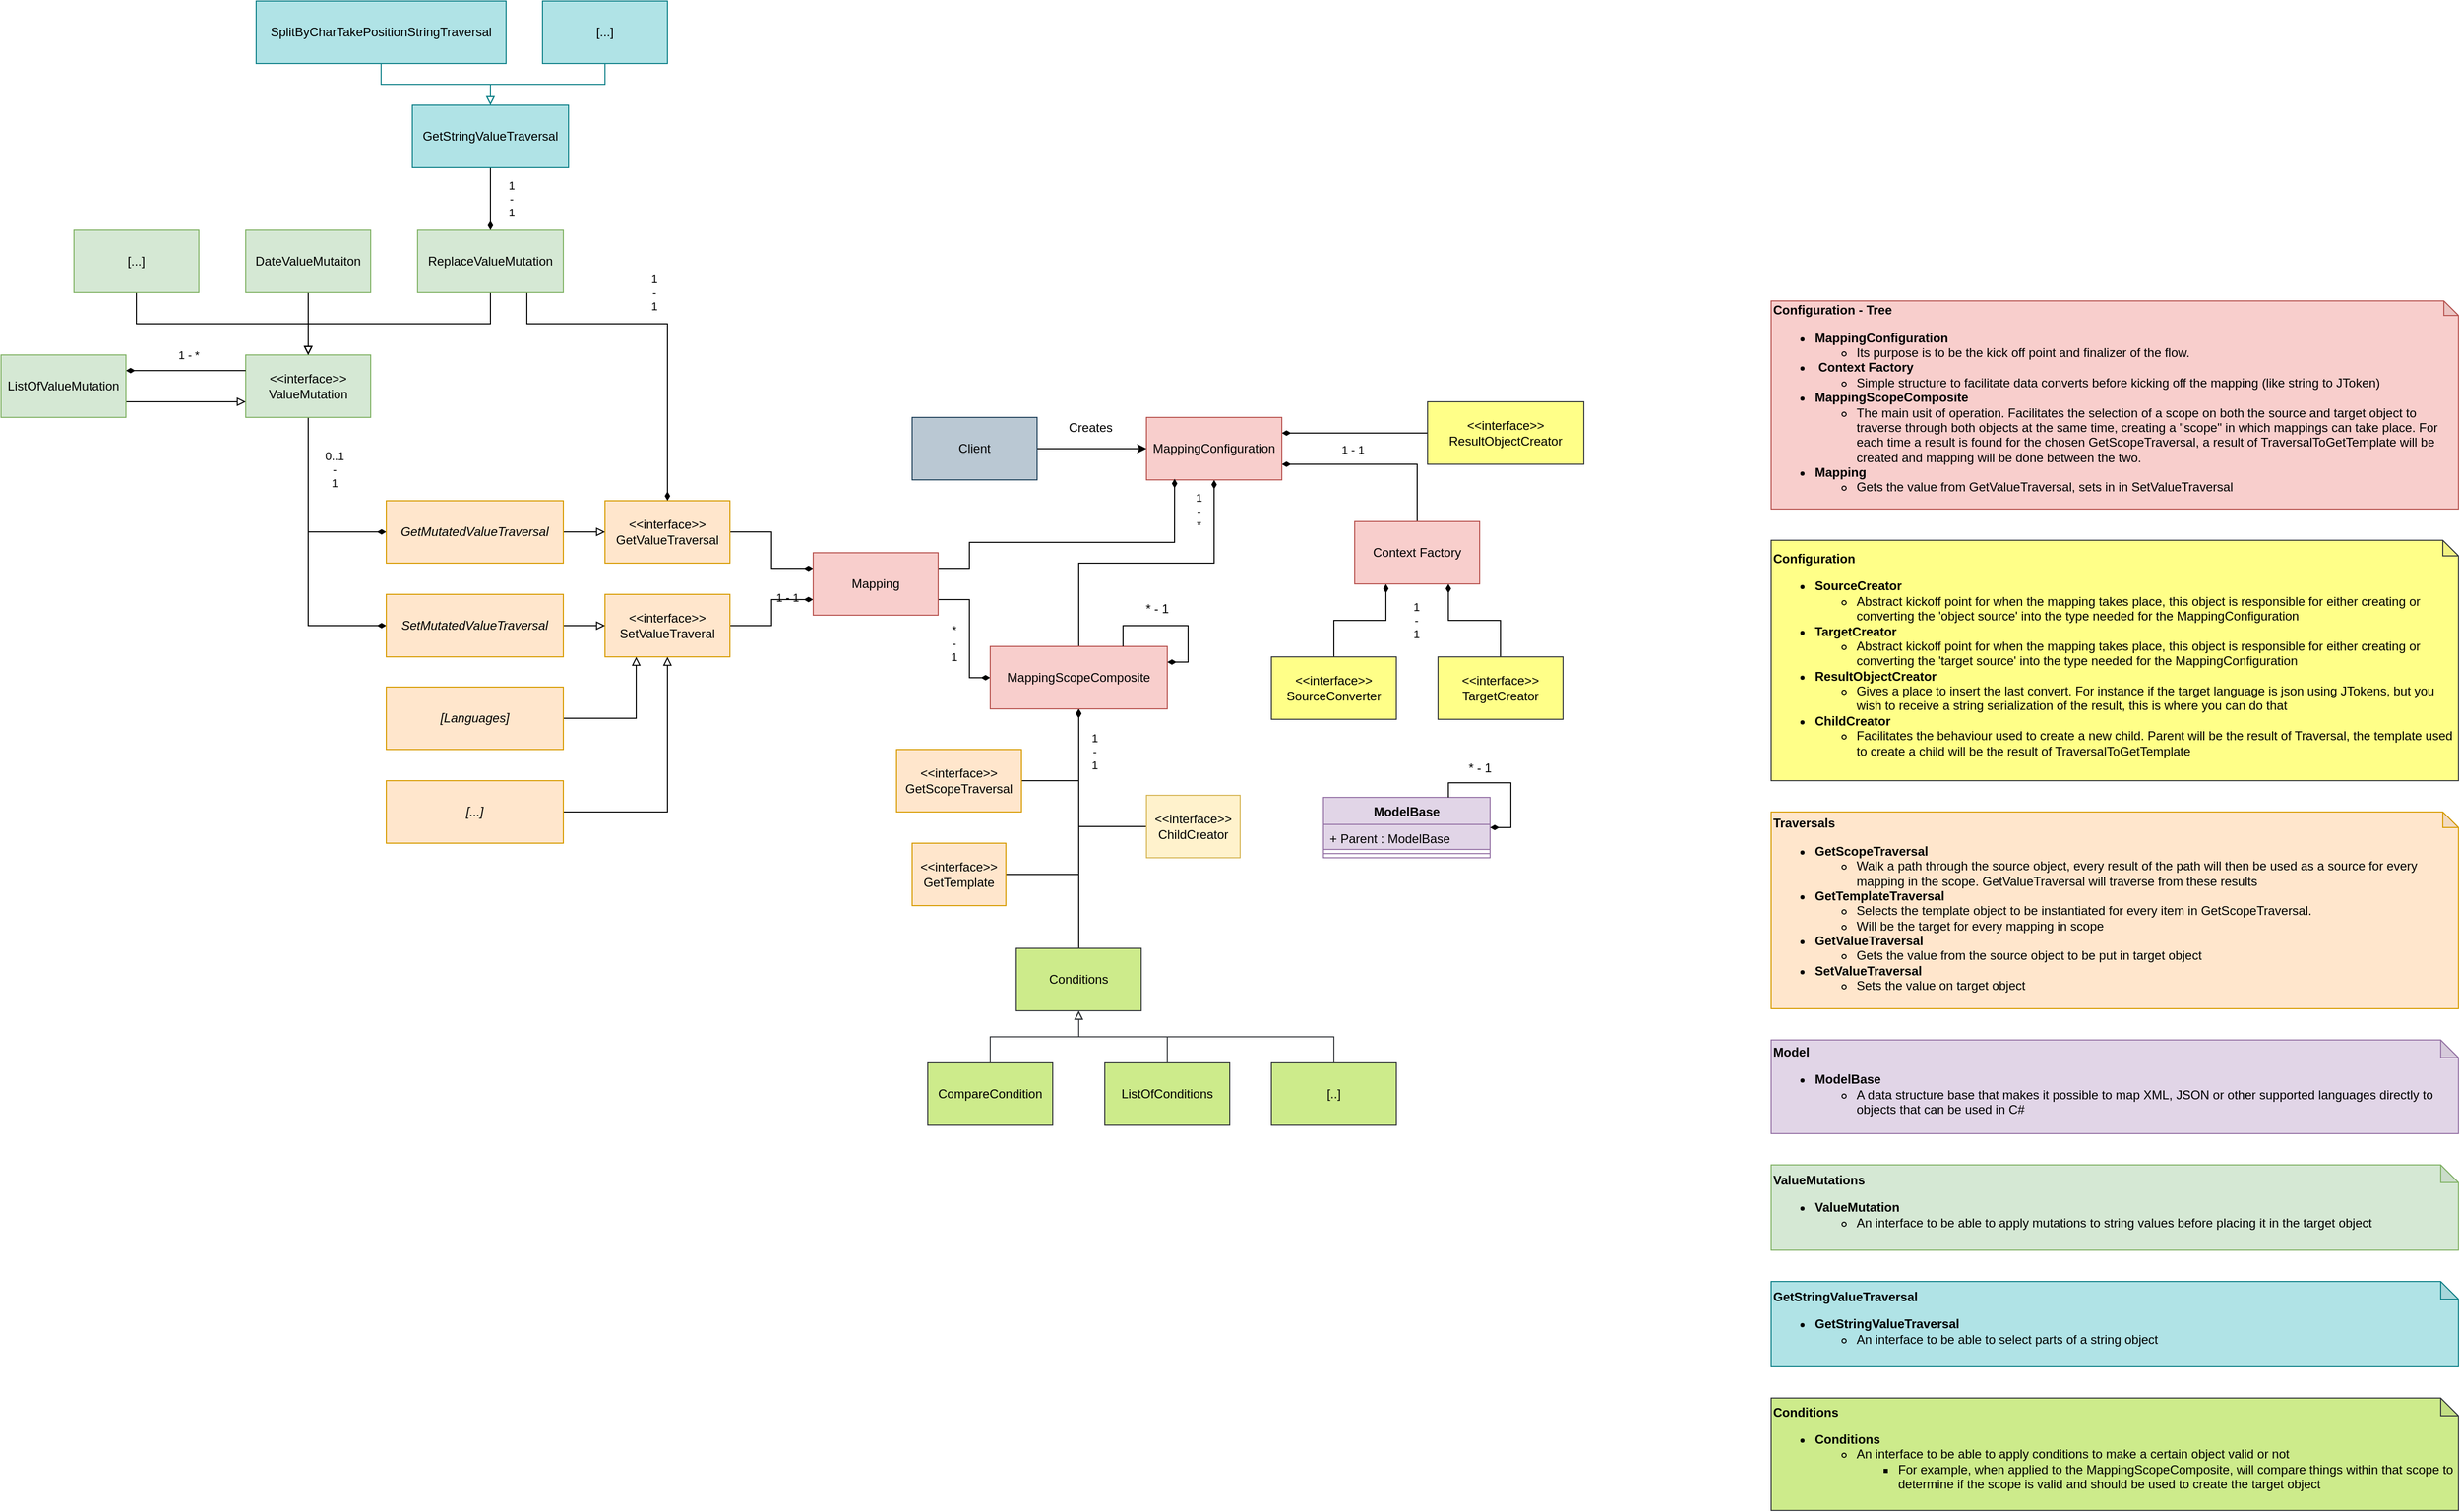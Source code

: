 <mxfile version="14.1.8" type="device"><diagram id="NKJI61g4svBPpDYfi4Ff" name="Flow"><mxGraphModel dx="2500" dy="2183" grid="1" gridSize="10" guides="1" tooltips="1" connect="1" arrows="1" fold="1" page="1" pageScale="1" pageWidth="827" pageHeight="1169" math="0" shadow="0"><root><mxCell id="0"/><mxCell id="1" parent="0"/><mxCell id="7-L7uNAoAu1BIZzLxU2F-14" value="1&lt;br&gt;-&lt;br&gt;*" style="edgeStyle=orthogonalEdgeStyle;rounded=0;orthogonalLoop=1;jettySize=auto;html=1;exitX=0.5;exitY=1;exitDx=0;exitDy=0;endArrow=none;endFill=0;startArrow=diamondThin;startFill=1;entryX=0.5;entryY=0;entryDx=0;entryDy=0;" parent="1" source="7-L7uNAoAu1BIZzLxU2F-1" target="7-L7uNAoAu1BIZzLxU2F-13" edge="1"><mxGeometry x="-0.793" y="-15" relative="1" as="geometry"><mxPoint x="270" y="340" as="targetPoint"/><mxPoint as="offset"/></mxGeometry></mxCell><mxCell id="7-L7uNAoAu1BIZzLxU2F-33" value="1 - 1" style="edgeStyle=orthogonalEdgeStyle;rounded=0;orthogonalLoop=1;jettySize=auto;html=1;exitX=1;exitY=0.75;exitDx=0;exitDy=0;entryX=0.5;entryY=0;entryDx=0;entryDy=0;startArrow=diamondThin;startFill=1;endArrow=none;endFill=0;" parent="1" source="7-L7uNAoAu1BIZzLxU2F-1" target="7-L7uNAoAu1BIZzLxU2F-12" edge="1"><mxGeometry x="-0.252" y="14" relative="1" as="geometry"><mxPoint x="-1" as="offset"/></mxGeometry></mxCell><mxCell id="LV3j4Zr44j6JFm8X3JwT-1" style="edgeStyle=orthogonalEdgeStyle;rounded=0;orthogonalLoop=1;jettySize=auto;html=1;exitX=1;exitY=0.25;exitDx=0;exitDy=0;entryX=0;entryY=0.5;entryDx=0;entryDy=0;startArrow=diamondThin;startFill=1;endArrow=none;endFill=0;" parent="1" source="7-L7uNAoAu1BIZzLxU2F-1" target="8RPhoHzHTQjY7W_NBC8A-4" edge="1"><mxGeometry relative="1" as="geometry"/></mxCell><mxCell id="7-L7uNAoAu1BIZzLxU2F-1" value="MappingConfiguration" style="rounded=0;whiteSpace=wrap;html=1;fillColor=#f8cecc;strokeColor=#b85450;" parent="1" vertex="1"><mxGeometry x="300" y="170" width="130" height="60" as="geometry"/></mxCell><mxCell id="7-L7uNAoAu1BIZzLxU2F-7" style="edgeStyle=orthogonalEdgeStyle;rounded=0;orthogonalLoop=1;jettySize=auto;html=1;exitX=1;exitY=0.5;exitDx=0;exitDy=0;entryX=0;entryY=0.5;entryDx=0;entryDy=0;" parent="1" source="7-L7uNAoAu1BIZzLxU2F-2" target="7-L7uNAoAu1BIZzLxU2F-1" edge="1"><mxGeometry relative="1" as="geometry"/></mxCell><mxCell id="LV3j4Zr44j6JFm8X3JwT-5" value="Creates" style="text;html=1;resizable=0;points=[];align=center;verticalAlign=middle;labelBackgroundColor=#ffffff;" parent="7-L7uNAoAu1BIZzLxU2F-7" vertex="1" connectable="0"><mxGeometry x="0.179" y="-2" relative="1" as="geometry"><mxPoint x="-11" y="-22" as="offset"/></mxGeometry></mxCell><mxCell id="7-L7uNAoAu1BIZzLxU2F-2" value="Client" style="rounded=0;whiteSpace=wrap;html=1;fillColor=#bac8d3;strokeColor=#23445d;" parent="1" vertex="1"><mxGeometry x="75" y="170" width="120" height="60" as="geometry"/></mxCell><mxCell id="7-L7uNAoAu1BIZzLxU2F-23" value="1&lt;br&gt;-&lt;br&gt;1" style="edgeStyle=orthogonalEdgeStyle;rounded=0;orthogonalLoop=1;jettySize=auto;html=1;exitX=0.25;exitY=1;exitDx=0;exitDy=0;entryX=0.5;entryY=0;entryDx=0;entryDy=0;startArrow=diamondThin;startFill=1;endArrow=none;endFill=0;" parent="1" source="7-L7uNAoAu1BIZzLxU2F-12" target="7-L7uNAoAu1BIZzLxU2F-19" edge="1"><mxGeometry x="-0.405" y="29" relative="1" as="geometry"><mxPoint x="29" y="-29" as="offset"/></mxGeometry></mxCell><mxCell id="7-L7uNAoAu1BIZzLxU2F-24" style="edgeStyle=orthogonalEdgeStyle;rounded=0;orthogonalLoop=1;jettySize=auto;html=1;exitX=0.75;exitY=1;exitDx=0;exitDy=0;entryX=0.5;entryY=0;entryDx=0;entryDy=0;startArrow=diamondThin;startFill=1;endArrow=none;endFill=0;" parent="1" source="7-L7uNAoAu1BIZzLxU2F-12" target="7-L7uNAoAu1BIZzLxU2F-30" edge="1"><mxGeometry relative="1" as="geometry"><mxPoint x="640" y="380" as="targetPoint"/></mxGeometry></mxCell><mxCell id="7-L7uNAoAu1BIZzLxU2F-12" value="Context Factory" style="rounded=0;whiteSpace=wrap;html=1;fillColor=#f8cecc;strokeColor=#b85450;" parent="1" vertex="1"><mxGeometry x="500" y="270" width="120" height="60" as="geometry"/></mxCell><mxCell id="7-L7uNAoAu1BIZzLxU2F-37" value="*&lt;br&gt;-&lt;br&gt;1" style="edgeStyle=orthogonalEdgeStyle;rounded=0;orthogonalLoop=1;jettySize=auto;html=1;exitX=0;exitY=0.5;exitDx=0;exitDy=0;startArrow=diamondThin;startFill=1;endArrow=none;endFill=0;entryX=1;entryY=0.75;entryDx=0;entryDy=0;" parent="1" source="7-L7uNAoAu1BIZzLxU2F-13" target="KhBLfVn1uCLWsVG729IH-3" edge="1"><mxGeometry x="-0.143" y="15" relative="1" as="geometry"><mxPoint as="offset"/><mxPoint x="340" y="660" as="targetPoint"/><Array as="points"><mxPoint x="130" y="420"/><mxPoint x="130" y="345"/></Array></mxGeometry></mxCell><mxCell id="7-L7uNAoAu1BIZzLxU2F-49" style="edgeStyle=orthogonalEdgeStyle;rounded=0;orthogonalLoop=1;jettySize=auto;html=1;exitX=0.5;exitY=1;exitDx=0;exitDy=0;entryX=1;entryY=0.5;entryDx=0;entryDy=0;startArrow=diamondThin;startFill=1;endArrow=none;endFill=0;" parent="1" source="7-L7uNAoAu1BIZzLxU2F-13" target="7-L7uNAoAu1BIZzLxU2F-45" edge="1"><mxGeometry relative="1" as="geometry"><Array as="points"><mxPoint x="235" y="609"/></Array></mxGeometry></mxCell><mxCell id="7-L7uNAoAu1BIZzLxU2F-50" style="edgeStyle=orthogonalEdgeStyle;rounded=0;orthogonalLoop=1;jettySize=auto;html=1;exitX=0.5;exitY=1;exitDx=0;exitDy=0;entryX=0;entryY=0.5;entryDx=0;entryDy=0;startArrow=diamondThin;startFill=1;endArrow=none;endFill=0;" parent="1" source="7-L7uNAoAu1BIZzLxU2F-13" target="7-L7uNAoAu1BIZzLxU2F-46" edge="1"><mxGeometry relative="1" as="geometry"><Array as="points"><mxPoint x="235" y="563"/></Array><mxPoint x="126" y="810" as="targetPoint"/></mxGeometry></mxCell><mxCell id="7-L7uNAoAu1BIZzLxU2F-51" value="1&lt;br&gt;-&lt;br&gt;1" style="edgeStyle=orthogonalEdgeStyle;rounded=0;orthogonalLoop=1;jettySize=auto;html=1;exitX=0.5;exitY=1;exitDx=0;exitDy=0;entryX=1;entryY=0.5;entryDx=0;entryDy=0;startArrow=diamondThin;startFill=1;endArrow=none;endFill=0;" parent="1" source="7-L7uNAoAu1BIZzLxU2F-13" target="7-L7uNAoAu1BIZzLxU2F-42" edge="1"><mxGeometry x="-0.349" y="15" relative="1" as="geometry"><Array as="points"><mxPoint x="235" y="519"/></Array><mxPoint as="offset"/></mxGeometry></mxCell><mxCell id="g74t-a1d6EJxJCR05Ysj-4" style="edgeStyle=orthogonalEdgeStyle;rounded=0;orthogonalLoop=1;jettySize=auto;html=1;exitX=0.5;exitY=1;exitDx=0;exitDy=0;entryX=0.5;entryY=0;entryDx=0;entryDy=0;endArrow=none;endFill=0;startArrow=diamondThin;startFill=1;" parent="1" source="7-L7uNAoAu1BIZzLxU2F-13" target="g74t-a1d6EJxJCR05Ysj-3" edge="1"><mxGeometry relative="1" as="geometry"/></mxCell><mxCell id="7-L7uNAoAu1BIZzLxU2F-13" value="MappingScopeComposite" style="rounded=0;whiteSpace=wrap;html=1;fillColor=#f8cecc;strokeColor=#b85450;" parent="1" vertex="1"><mxGeometry x="150" y="390" width="170" height="60" as="geometry"/></mxCell><mxCell id="7-L7uNAoAu1BIZzLxU2F-19" value="&amp;lt;&amp;lt;interface&amp;gt;&amp;gt;&lt;br&gt;SourceConverter" style="rounded=0;whiteSpace=wrap;html=1;fillColor=#ffff88;strokeColor=#36393d;" parent="1" vertex="1"><mxGeometry x="420" y="400" width="120" height="60" as="geometry"/></mxCell><mxCell id="7-L7uNAoAu1BIZzLxU2F-30" value="&amp;lt;&amp;lt;interface&amp;gt;&amp;gt;&lt;br&gt;TargetCreator" style="rounded=0;whiteSpace=wrap;html=1;fillColor=#ffff88;strokeColor=#36393d;" parent="1" vertex="1"><mxGeometry x="580" y="400" width="120" height="60" as="geometry"/></mxCell><mxCell id="7-L7uNAoAu1BIZzLxU2F-34" style="edgeStyle=orthogonalEdgeStyle;rounded=0;orthogonalLoop=1;jettySize=auto;html=1;exitX=1;exitY=0.25;exitDx=0;exitDy=0;entryX=0.75;entryY=0;entryDx=0;entryDy=0;startArrow=diamondThin;startFill=1;endArrow=none;endFill=0;" parent="1" source="7-L7uNAoAu1BIZzLxU2F-13" target="7-L7uNAoAu1BIZzLxU2F-13" edge="1"><mxGeometry relative="1" as="geometry"><Array as="points"><mxPoint x="340" y="405"/><mxPoint x="340" y="370"/><mxPoint x="278" y="370"/></Array></mxGeometry></mxCell><mxCell id="8RPhoHzHTQjY7W_NBC8A-3" value="* - 1" style="text;html=1;resizable=0;points=[];align=center;verticalAlign=middle;labelBackgroundColor=#ffffff;direction=south;" parent="7-L7uNAoAu1BIZzLxU2F-34" vertex="1" connectable="0"><mxGeometry x="-0.036" relative="1" as="geometry"><mxPoint x="-19" y="-16" as="offset"/></mxGeometry></mxCell><mxCell id="7-L7uNAoAu1BIZzLxU2F-42" value="&amp;lt;&amp;lt;interface&amp;gt;&amp;gt;&lt;br&gt;GetScopeTraversal" style="rounded=0;whiteSpace=wrap;html=1;fillColor=#ffe6cc;strokeColor=#d79b00;" parent="1" vertex="1"><mxGeometry x="60" y="489" width="120" height="60" as="geometry"/></mxCell><mxCell id="7-L7uNAoAu1BIZzLxU2F-45" value="&amp;lt;&amp;lt;interface&amp;gt;&amp;gt;&lt;br&gt;GetTemplate" style="rounded=0;whiteSpace=wrap;html=1;fillColor=#ffe6cc;strokeColor=#d79b00;" parent="1" vertex="1"><mxGeometry x="75" y="579" width="90" height="60" as="geometry"/></mxCell><mxCell id="7-L7uNAoAu1BIZzLxU2F-46" value="&amp;lt;&amp;lt;interface&amp;gt;&amp;gt;&lt;br&gt;ChildCreator" style="rounded=0;whiteSpace=wrap;html=1;fillColor=#fff2cc;strokeColor=#d6b656;" parent="1" vertex="1"><mxGeometry x="300" y="533" width="90" height="60" as="geometry"/></mxCell><mxCell id="7-L7uNAoAu1BIZzLxU2F-63" value="ModelBase" style="swimlane;fontStyle=1;align=center;verticalAlign=top;childLayout=stackLayout;horizontal=1;startSize=26;horizontalStack=0;resizeParent=1;resizeParentMax=0;resizeLast=0;collapsible=1;marginBottom=0;fillColor=#e1d5e7;strokeColor=#9673a6;" parent="1" vertex="1"><mxGeometry x="470" y="535" width="160" height="58" as="geometry"/></mxCell><mxCell id="7-L7uNAoAu1BIZzLxU2F-64" value="+ Parent : ModelBase" style="text;strokeColor=#9673a6;fillColor=#e1d5e7;align=left;verticalAlign=top;spacingLeft=4;spacingRight=4;overflow=hidden;rotatable=0;points=[[0,0.5],[1,0.5]];portConstraint=eastwest;" parent="7-L7uNAoAu1BIZzLxU2F-63" vertex="1"><mxGeometry y="26" width="160" height="24" as="geometry"/></mxCell><mxCell id="7-L7uNAoAu1BIZzLxU2F-65" value="" style="line;strokeWidth=1;fillColor=#e1d5e7;align=left;verticalAlign=middle;spacingTop=-1;spacingLeft=3;spacingRight=3;rotatable=0;labelPosition=right;points=[];portConstraint=eastwest;strokeColor=#9673a6;" parent="7-L7uNAoAu1BIZzLxU2F-63" vertex="1"><mxGeometry y="50" width="160" height="8" as="geometry"/></mxCell><mxCell id="7-L7uNAoAu1BIZzLxU2F-72" style="edgeStyle=orthogonalEdgeStyle;rounded=0;orthogonalLoop=1;jettySize=auto;html=1;exitX=1;exitY=0.5;exitDx=0;exitDy=0;entryX=0.75;entryY=0;entryDx=0;entryDy=0;startArrow=diamondThin;startFill=1;endArrow=none;endFill=0;" parent="1" source="7-L7uNAoAu1BIZzLxU2F-63" target="7-L7uNAoAu1BIZzLxU2F-63" edge="1"><mxGeometry relative="1" as="geometry"><Array as="points"><mxPoint x="650" y="564"/><mxPoint x="650" y="521"/><mxPoint x="590" y="521"/></Array></mxGeometry></mxCell><mxCell id="LV3j4Zr44j6JFm8X3JwT-4" value="* - 1" style="text;html=1;resizable=0;points=[];align=center;verticalAlign=middle;labelBackgroundColor=#ffffff;" parent="7-L7uNAoAu1BIZzLxU2F-72" vertex="1" connectable="0"><mxGeometry x="0.086" y="-1" relative="1" as="geometry"><mxPoint x="-19" y="-13" as="offset"/></mxGeometry></mxCell><mxCell id="8RPhoHzHTQjY7W_NBC8A-4" value="&amp;lt;&amp;lt;interface&amp;gt;&amp;gt;&lt;br&gt;ResultObjectCreator" style="rounded=0;whiteSpace=wrap;html=1;fillColor=#ffff88;strokeColor=#36393d;" parent="1" vertex="1"><mxGeometry x="570" y="155" width="150" height="60" as="geometry"/></mxCell><mxCell id="LV3j4Zr44j6JFm8X3JwT-10" value="&lt;b&gt;Traversals&lt;br&gt;&lt;/b&gt;&lt;ul&gt;&lt;li&gt;&lt;b&gt;GetScopeTraversal&lt;/b&gt;&lt;/li&gt;&lt;ul&gt;&lt;li&gt;Walk a path through the source object, every result of the path will then be used as a source for every mapping in the scope. GetValueTraversal will traverse from these results&lt;/li&gt;&lt;/ul&gt;&lt;li&gt;&lt;b&gt;GetTemplateTraversal&lt;/b&gt;&lt;/li&gt;&lt;ul&gt;&lt;li&gt;Selects the template object to be instantiated for every item in GetScopeTraversal.&amp;nbsp;&lt;/li&gt;&lt;li&gt;Will be the target for every mapping in scope&lt;/li&gt;&lt;/ul&gt;&lt;li&gt;&lt;b&gt;GetValueTraversal&lt;/b&gt;&lt;/li&gt;&lt;ul&gt;&lt;li&gt;Gets the value from the source object to be put in target object&lt;/li&gt;&lt;/ul&gt;&lt;li&gt;&lt;b&gt;SetValueTraversal&lt;/b&gt;&lt;/li&gt;&lt;ul&gt;&lt;li&gt;Sets the value on target object&lt;/li&gt;&lt;/ul&gt;&lt;/ul&gt;" style="shape=note;whiteSpace=wrap;html=1;backgroundOutline=1;darkOpacity=0.05;size=15;fillColor=#ffe6cc;strokeColor=#d79b00;align=left;" parent="1" vertex="1"><mxGeometry x="900" y="549" width="660" height="189" as="geometry"/></mxCell><mxCell id="LV3j4Zr44j6JFm8X3JwT-11" value="&lt;b&gt;Configuration - Tree&lt;/b&gt;&lt;br&gt;&lt;ul&gt;&lt;li&gt;&lt;b&gt;MappingConfiguration&lt;/b&gt;&lt;br&gt;&lt;/li&gt;&lt;ul&gt;&lt;li&gt;Its purpose is to be the kick off point and finalizer of the flow.&lt;/li&gt;&lt;/ul&gt;&lt;li&gt;&amp;nbsp;&lt;b&gt;Context Factory&lt;/b&gt;&lt;br&gt;&lt;ul&gt;&lt;li&gt;Simple structure to facilitate data converts before kicking off the mapping (like string to JToken)&lt;/li&gt;&lt;/ul&gt;&lt;/li&gt;&lt;li&gt;&lt;b&gt;MappingScopeComposite&lt;/b&gt;&lt;/li&gt;&lt;ul&gt;&lt;li&gt;The main usit of operation. Facilitates the selection of a scope on both the source and target object to traverse through both objects at the same time, creating a &quot;scope&quot; in which mappings can take place. For each time a result is found for the chosen GetScopeTraversal, a result of TraversalToGetTemplate will be created and mapping will be done between the two.&lt;/li&gt;&lt;/ul&gt;&lt;li&gt;&lt;b&gt;Mapping&lt;/b&gt;&lt;/li&gt;&lt;ul&gt;&lt;li&gt;Gets the value from GetValueTraversal, sets in in SetValueTraversal&lt;/li&gt;&lt;/ul&gt;&lt;/ul&gt;&lt;b&gt;&lt;/b&gt;" style="shape=note;whiteSpace=wrap;html=1;backgroundOutline=1;darkOpacity=0.05;fillColor=#f8cecc;strokeColor=#b85450;size=14;align=left;" parent="1" vertex="1"><mxGeometry x="900" y="58" width="660" height="200" as="geometry"/></mxCell><mxCell id="LV3j4Zr44j6JFm8X3JwT-18" value="&lt;div&gt;&lt;b&gt;Model&lt;/b&gt;&lt;/div&gt;&lt;ul&gt;&lt;li&gt;&lt;span&gt;&lt;b&gt;ModelBase&lt;/b&gt;&lt;/span&gt;&lt;/li&gt;&lt;ul&gt;&lt;li&gt;&lt;span&gt;A data structure base that makes it possible to map XML, JSON or other supported languages directly to objects that can be used in C#&lt;/span&gt;&lt;/li&gt;&lt;/ul&gt;&lt;/ul&gt;" style="shape=note;whiteSpace=wrap;html=1;backgroundOutline=1;darkOpacity=0.05;size=17;fillColor=#e1d5e7;strokeColor=#9673a6;align=left;" parent="1" vertex="1"><mxGeometry x="900" y="768" width="660" height="90" as="geometry"/></mxCell><mxCell id="KhBLfVn1uCLWsVG729IH-1" value="1 - 1" style="edgeStyle=orthogonalEdgeStyle;rounded=0;orthogonalLoop=1;jettySize=auto;html=1;exitX=0;exitY=0.25;exitDx=0;exitDy=0;startArrow=diamondThin;startFill=1;endArrow=none;endFill=0;entryX=1;entryY=0.5;entryDx=0;entryDy=0;" parent="1" source="KhBLfVn1uCLWsVG729IH-3" target="KhBLfVn1uCLWsVG729IH-4" edge="1"><mxGeometry x="-0.309" y="14" relative="1" as="geometry"><mxPoint x="-50" y="280" as="targetPoint"/><mxPoint x="14" y="14" as="offset"/></mxGeometry></mxCell><mxCell id="KhBLfVn1uCLWsVG729IH-2" style="edgeStyle=orthogonalEdgeStyle;rounded=0;orthogonalLoop=1;jettySize=auto;html=1;exitX=0;exitY=0.75;exitDx=0;exitDy=0;entryX=1;entryY=0.5;entryDx=0;entryDy=0;startArrow=diamondThin;startFill=1;endArrow=none;endFill=0;" parent="1" source="KhBLfVn1uCLWsVG729IH-3" target="KhBLfVn1uCLWsVG729IH-5" edge="1"><mxGeometry relative="1" as="geometry"/></mxCell><mxCell id="KhBLfVn1uCLWsVG729IH-6" value="" style="edgeStyle=orthogonalEdgeStyle;rounded=0;orthogonalLoop=1;jettySize=auto;html=1;exitX=1;exitY=0.25;exitDx=0;exitDy=0;entryX=0.208;entryY=0.983;entryDx=0;entryDy=0;entryPerimeter=0;endArrow=diamondThin;endFill=1;" parent="1" source="KhBLfVn1uCLWsVG729IH-3" target="7-L7uNAoAu1BIZzLxU2F-1" edge="1"><mxGeometry x="0.84" y="107" relative="1" as="geometry"><mxPoint as="offset"/><Array as="points"><mxPoint x="130" y="315"/><mxPoint x="130" y="290"/><mxPoint x="327" y="290"/></Array></mxGeometry></mxCell><mxCell id="KhBLfVn1uCLWsVG729IH-3" value="Mapping" style="rounded=0;whiteSpace=wrap;html=1;fillColor=#f8cecc;strokeColor=#b85450;" parent="1" vertex="1"><mxGeometry x="-20" y="300" width="120" height="60" as="geometry"/></mxCell><mxCell id="KhBLfVn1uCLWsVG729IH-4" value="&amp;lt;&amp;lt;interface&amp;gt;&amp;gt;&lt;br&gt;GetValueTraversal" style="rounded=0;whiteSpace=wrap;html=1;fillColor=#ffe6cc;strokeColor=#d79b00;" parent="1" vertex="1"><mxGeometry x="-220" y="250" width="120" height="60" as="geometry"/></mxCell><mxCell id="KhBLfVn1uCLWsVG729IH-5" value="&amp;lt;&amp;lt;interface&amp;gt;&amp;gt;&lt;br&gt;SetValueTraveral" style="rounded=0;whiteSpace=wrap;html=1;fillColor=#ffe6cc;strokeColor=#d79b00;" parent="1" vertex="1"><mxGeometry x="-220" y="340" width="120" height="60" as="geometry"/></mxCell><mxCell id="PItmqXRjTGOMfvz5Yxhh-3" style="edgeStyle=orthogonalEdgeStyle;rounded=0;orthogonalLoop=1;jettySize=auto;html=1;exitX=1;exitY=0.5;exitDx=0;exitDy=0;entryX=0;entryY=0.5;entryDx=0;entryDy=0;endArrow=block;endFill=0;" parent="1" source="PItmqXRjTGOMfvz5Yxhh-1" target="KhBLfVn1uCLWsVG729IH-5" edge="1"><mxGeometry relative="1" as="geometry"/></mxCell><mxCell id="PItmqXRjTGOMfvz5Yxhh-6" value="0..1&lt;br&gt;-&lt;br&gt;1" style="edgeStyle=orthogonalEdgeStyle;rounded=0;orthogonalLoop=1;jettySize=auto;html=1;exitX=0;exitY=0.5;exitDx=0;exitDy=0;entryX=0.5;entryY=1;entryDx=0;entryDy=0;endArrow=none;endFill=0;startArrow=diamondThin;startFill=1;" parent="1" source="PItmqXRjTGOMfvz5Yxhh-1" target="PItmqXRjTGOMfvz5Yxhh-35" edge="1"><mxGeometry x="0.636" y="-25" relative="1" as="geometry"><mxPoint as="offset"/></mxGeometry></mxCell><mxCell id="PItmqXRjTGOMfvz5Yxhh-1" value="&lt;i&gt;SetMutatedValueTraversal&lt;/i&gt;" style="rounded=0;whiteSpace=wrap;html=1;fillColor=#ffe6cc;strokeColor=#d79b00;" parent="1" vertex="1"><mxGeometry x="-430" y="340" width="170" height="60" as="geometry"/></mxCell><mxCell id="PItmqXRjTGOMfvz5Yxhh-32" value="&lt;b&gt;Configuration&lt;br&gt;&lt;/b&gt;&lt;ul&gt;&lt;li&gt;&lt;b&gt;SourceCreator&lt;/b&gt;&lt;/li&gt;&lt;ul&gt;&lt;li&gt;Abstract kickoff point for when the mapping takes place, this object is responsible for either creating or converting the 'object source' into the type needed for the MappingConfiguration&lt;/li&gt;&lt;/ul&gt;&lt;li&gt;&lt;b&gt;TargetCreator&lt;/b&gt;&lt;/li&gt;&lt;ul&gt;&lt;li&gt;Abstract kickoff point for when the mapping takes place, this object is responsible for either creating or converting the 'target source' into the type needed for the MappingConfiguration&lt;/li&gt;&lt;/ul&gt;&lt;li&gt;&lt;b&gt;ResultObjectCreator&lt;/b&gt;&lt;/li&gt;&lt;ul&gt;&lt;li&gt;Gives a place to insert the last convert. For instance if the target language is json using JTokens, but you wish to receive a string serialization of the result, this is where you can do that&lt;/li&gt;&lt;/ul&gt;&lt;li&gt;&lt;b&gt;ChildCreator&lt;/b&gt;&lt;br&gt;&lt;/li&gt;&lt;ul&gt;&lt;li&gt;&lt;span&gt;Facilitates the behaviour used to create a new child. Parent will be the result of Traversal, the template used to create a child will be the result of TraversalToGetTemplate&lt;/span&gt;&lt;br&gt;&lt;/li&gt;&lt;/ul&gt;&lt;/ul&gt;" style="shape=note;whiteSpace=wrap;html=1;backgroundOutline=1;darkOpacity=0.05;size=15;fillColor=#ffff88;strokeColor=#36393d;align=left;" parent="1" vertex="1"><mxGeometry x="900" y="288" width="660" height="231" as="geometry"/></mxCell><mxCell id="WbuRTqtQ78U8Gyi2SdfA-5" style="edgeStyle=orthogonalEdgeStyle;rounded=0;orthogonalLoop=1;jettySize=auto;html=1;exitX=0.5;exitY=1;exitDx=0;exitDy=0;entryX=0;entryY=0.5;entryDx=0;entryDy=0;endArrow=diamondThin;endFill=1;" edge="1" parent="1" source="PItmqXRjTGOMfvz5Yxhh-35" target="WbuRTqtQ78U8Gyi2SdfA-1"><mxGeometry relative="1" as="geometry"/></mxCell><mxCell id="PItmqXRjTGOMfvz5Yxhh-35" value="&amp;lt;&amp;lt;interface&amp;gt;&amp;gt;&lt;br&gt;ValueMutation" style="rounded=0;whiteSpace=wrap;html=1;fillColor=#d5e8d4;strokeColor=#82b366;" parent="1" vertex="1"><mxGeometry x="-565" y="110" width="120" height="60" as="geometry"/></mxCell><mxCell id="PItmqXRjTGOMfvz5Yxhh-37" value="&lt;div&gt;&lt;b&gt;ValueMutations&lt;/b&gt;&lt;/div&gt;&lt;ul&gt;&lt;li&gt;&lt;span&gt;&lt;b&gt;ValueMutation&lt;/b&gt;&lt;/span&gt;&lt;/li&gt;&lt;ul&gt;&lt;li&gt;&lt;span&gt;An interface to be able to apply mutations to string values before placing it in the target object&lt;/span&gt;&lt;/li&gt;&lt;/ul&gt;&lt;/ul&gt;" style="shape=note;whiteSpace=wrap;html=1;backgroundOutline=1;darkOpacity=0.05;size=17;fillColor=#d5e8d4;strokeColor=#82b366;align=left;" parent="1" vertex="1"><mxGeometry x="900" y="888" width="660" height="82" as="geometry"/></mxCell><mxCell id="BVcQ8CLLFI1JMLZ1lif7-17" style="edgeStyle=orthogonalEdgeStyle;rounded=0;orthogonalLoop=1;jettySize=auto;html=1;exitX=0.5;exitY=1;exitDx=0;exitDy=0;endArrow=block;endFill=0;" parent="1" source="BVcQ8CLLFI1JMLZ1lif7-1" target="PItmqXRjTGOMfvz5Yxhh-35" edge="1"><mxGeometry relative="1" as="geometry"/></mxCell><mxCell id="BVcQ8CLLFI1JMLZ1lif7-1" value="DateValueMutaiton" style="rounded=0;whiteSpace=wrap;html=1;fillColor=#d5e8d4;strokeColor=#82b366;" parent="1" vertex="1"><mxGeometry x="-565" y="-10" width="120" height="60" as="geometry"/></mxCell><mxCell id="BVcQ8CLLFI1JMLZ1lif7-12" style="edgeStyle=orthogonalEdgeStyle;rounded=0;orthogonalLoop=1;jettySize=auto;html=1;entryX=0;entryY=0.75;entryDx=0;entryDy=0;endArrow=block;endFill=0;exitX=1;exitY=0.75;exitDx=0;exitDy=0;" parent="1" source="BVcQ8CLLFI1JMLZ1lif7-2" target="PItmqXRjTGOMfvz5Yxhh-35" edge="1"><mxGeometry relative="1" as="geometry"><mxPoint x="-730" y="390" as="sourcePoint"/></mxGeometry></mxCell><mxCell id="BVcQ8CLLFI1JMLZ1lif7-13" value="1 - *" style="edgeStyle=orthogonalEdgeStyle;rounded=0;orthogonalLoop=1;jettySize=auto;html=1;exitX=0;exitY=0.25;exitDx=0;exitDy=0;endArrow=diamondThin;endFill=1;entryX=1;entryY=0.25;entryDx=0;entryDy=0;" parent="1" source="PItmqXRjTGOMfvz5Yxhh-35" target="BVcQ8CLLFI1JMLZ1lif7-2" edge="1"><mxGeometry x="-0.043" y="-15" relative="1" as="geometry"><mxPoint x="-660" y="290" as="targetPoint"/><mxPoint as="offset"/></mxGeometry></mxCell><mxCell id="BVcQ8CLLFI1JMLZ1lif7-2" value="ListOfValueMutation" style="rounded=0;whiteSpace=wrap;html=1;fillColor=#d5e8d4;strokeColor=#82b366;" parent="1" vertex="1"><mxGeometry x="-800" y="110" width="120" height="60" as="geometry"/></mxCell><mxCell id="BVcQ8CLLFI1JMLZ1lif7-18" style="edgeStyle=orthogonalEdgeStyle;rounded=0;orthogonalLoop=1;jettySize=auto;html=1;exitX=0.5;exitY=1;exitDx=0;exitDy=0;entryX=0.5;entryY=0;entryDx=0;entryDy=0;endArrow=block;endFill=0;" parent="1" source="BVcQ8CLLFI1JMLZ1lif7-3" target="PItmqXRjTGOMfvz5Yxhh-35" edge="1"><mxGeometry relative="1" as="geometry"/></mxCell><mxCell id="BVcQ8CLLFI1JMLZ1lif7-3" value="[...]" style="rounded=0;whiteSpace=wrap;html=1;fillColor=#d5e8d4;strokeColor=#82b366;" parent="1" vertex="1"><mxGeometry x="-730" y="-10" width="120" height="60" as="geometry"/></mxCell><mxCell id="BVcQ8CLLFI1JMLZ1lif7-16" style="edgeStyle=orthogonalEdgeStyle;rounded=0;orthogonalLoop=1;jettySize=auto;html=1;exitX=0.5;exitY=1;exitDx=0;exitDy=0;entryX=0.5;entryY=0;entryDx=0;entryDy=0;endArrow=block;endFill=0;" parent="1" source="BVcQ8CLLFI1JMLZ1lif7-4" target="PItmqXRjTGOMfvz5Yxhh-35" edge="1"><mxGeometry relative="1" as="geometry"/></mxCell><mxCell id="BVcQ8CLLFI1JMLZ1lif7-25" value="1&lt;br&gt;-&lt;br&gt;1" style="edgeStyle=orthogonalEdgeStyle;rounded=0;orthogonalLoop=1;jettySize=auto;html=1;exitX=0.75;exitY=1;exitDx=0;exitDy=0;entryX=0.5;entryY=0;entryDx=0;entryDy=0;endArrow=diamondThin;endFill=1;" parent="1" source="BVcQ8CLLFI1JMLZ1lif7-4" target="KhBLfVn1uCLWsVG729IH-4" edge="1"><mxGeometry x="-0.185" y="15" relative="1" as="geometry"><mxPoint x="15" y="-15" as="offset"/><Array as="points"><mxPoint x="-295" y="80"/><mxPoint x="-160" y="80"/></Array></mxGeometry></mxCell><mxCell id="BVcQ8CLLFI1JMLZ1lif7-4" value="ReplaceValueMutation" style="rounded=0;whiteSpace=wrap;html=1;fillColor=#d5e8d4;strokeColor=#82b366;" parent="1" vertex="1"><mxGeometry x="-400" y="-10" width="140" height="60" as="geometry"/></mxCell><mxCell id="BVcQ8CLLFI1JMLZ1lif7-23" value="1&lt;br&gt;-&lt;br&gt;1" style="edgeStyle=orthogonalEdgeStyle;rounded=0;orthogonalLoop=1;jettySize=auto;html=1;exitX=0.5;exitY=1;exitDx=0;exitDy=0;entryX=0.5;entryY=0;entryDx=0;entryDy=0;endArrow=diamondThin;endFill=1;" parent="1" source="BVcQ8CLLFI1JMLZ1lif7-5" target="BVcQ8CLLFI1JMLZ1lif7-4" edge="1"><mxGeometry y="20" relative="1" as="geometry"><mxPoint as="offset"/></mxGeometry></mxCell><mxCell id="BVcQ8CLLFI1JMLZ1lif7-5" value="GetStringValueTraversal" style="rounded=0;whiteSpace=wrap;html=1;fillColor=#b0e3e6;strokeColor=#0e8088;" parent="1" vertex="1"><mxGeometry x="-405" y="-130" width="150" height="60" as="geometry"/></mxCell><mxCell id="BVcQ8CLLFI1JMLZ1lif7-20" style="edgeStyle=orthogonalEdgeStyle;rounded=0;orthogonalLoop=1;jettySize=auto;html=1;exitX=0.5;exitY=1;exitDx=0;exitDy=0;entryX=0.5;entryY=0;entryDx=0;entryDy=0;endArrow=block;endFill=0;fillColor=#b0e3e6;strokeColor=#0e8088;" parent="1" source="BVcQ8CLLFI1JMLZ1lif7-8" target="BVcQ8CLLFI1JMLZ1lif7-5" edge="1"><mxGeometry relative="1" as="geometry"/></mxCell><mxCell id="BVcQ8CLLFI1JMLZ1lif7-8" value="SplitByCharTakePositionStringTraversal" style="rounded=0;whiteSpace=wrap;html=1;fillColor=#b0e3e6;strokeColor=#0e8088;" parent="1" vertex="1"><mxGeometry x="-555" y="-230" width="240" height="60" as="geometry"/></mxCell><mxCell id="BVcQ8CLLFI1JMLZ1lif7-21" style="edgeStyle=orthogonalEdgeStyle;rounded=0;orthogonalLoop=1;jettySize=auto;html=1;exitX=0.5;exitY=1;exitDx=0;exitDy=0;entryX=0.5;entryY=0;entryDx=0;entryDy=0;endArrow=block;endFill=0;fillColor=#b0e3e6;strokeColor=#0e8088;" parent="1" source="BVcQ8CLLFI1JMLZ1lif7-10" target="BVcQ8CLLFI1JMLZ1lif7-5" edge="1"><mxGeometry relative="1" as="geometry"/></mxCell><mxCell id="BVcQ8CLLFI1JMLZ1lif7-10" value="[...]" style="rounded=0;whiteSpace=wrap;html=1;fillColor=#b0e3e6;strokeColor=#0e8088;" parent="1" vertex="1"><mxGeometry x="-280" y="-230" width="120" height="60" as="geometry"/></mxCell><mxCell id="g74t-a1d6EJxJCR05Ysj-1" value="&lt;div&gt;&lt;span style=&quot;text-align: center&quot;&gt;&lt;b&gt;GetStringValueTraversal&lt;/b&gt;&lt;/span&gt;&lt;br&gt;&lt;/div&gt;&lt;ul&gt;&lt;li&gt;&lt;span style=&quot;text-align: center&quot;&gt;&lt;b&gt;GetStringValueTraversal&lt;/b&gt;&lt;/span&gt;&lt;br&gt;&lt;/li&gt;&lt;ul&gt;&lt;li&gt;&lt;span&gt;An interface to be able to select parts of a string object&lt;/span&gt;&lt;/li&gt;&lt;/ul&gt;&lt;/ul&gt;" style="shape=note;whiteSpace=wrap;html=1;backgroundOutline=1;darkOpacity=0.05;size=17;fillColor=#b0e3e6;strokeColor=#0e8088;align=left;" parent="1" vertex="1"><mxGeometry x="900" y="1000" width="660" height="82" as="geometry"/></mxCell><mxCell id="g74t-a1d6EJxJCR05Ysj-2" value="&lt;div&gt;&lt;b&gt;Conditions&lt;/b&gt;&lt;/div&gt;&lt;ul&gt;&lt;li&gt;&lt;span&gt;&lt;b&gt;Conditions&lt;/b&gt;&lt;/span&gt;&lt;/li&gt;&lt;ul&gt;&lt;li&gt;&lt;span&gt;An interface to be able to apply conditions to make a certain object valid or not&lt;/span&gt;&lt;/li&gt;&lt;ul&gt;&lt;li&gt;&lt;span&gt;For example, when applied to the MappingScopeComposite, will compare things within that scope to determine if the scope is valid and should be used to create the target object&lt;/span&gt;&lt;/li&gt;&lt;/ul&gt;&lt;/ul&gt;&lt;/ul&gt;" style="shape=note;whiteSpace=wrap;html=1;backgroundOutline=1;darkOpacity=0.05;size=17;fillColor=#cdeb8b;strokeColor=#36393d;align=left;" parent="1" vertex="1"><mxGeometry x="900" y="1112" width="660" height="108" as="geometry"/></mxCell><mxCell id="g74t-a1d6EJxJCR05Ysj-3" value="Conditions" style="rounded=0;whiteSpace=wrap;html=1;fillColor=#cdeb8b;strokeColor=#36393d;" parent="1" vertex="1"><mxGeometry x="175" y="680" width="120" height="60" as="geometry"/></mxCell><mxCell id="g74t-a1d6EJxJCR05Ysj-8" style="edgeStyle=orthogonalEdgeStyle;rounded=0;orthogonalLoop=1;jettySize=auto;html=1;exitX=0.5;exitY=0;exitDx=0;exitDy=0;entryX=0.5;entryY=1;entryDx=0;entryDy=0;startArrow=none;startFill=0;endArrow=block;endFill=0;fillColor=#cdeb8b;strokeColor=#36393d;" parent="1" source="g74t-a1d6EJxJCR05Ysj-5" target="g74t-a1d6EJxJCR05Ysj-3" edge="1"><mxGeometry relative="1" as="geometry"/></mxCell><mxCell id="g74t-a1d6EJxJCR05Ysj-5" value="CompareCondition" style="rounded=0;whiteSpace=wrap;html=1;fillColor=#cdeb8b;strokeColor=#36393d;" parent="1" vertex="1"><mxGeometry x="90" y="790" width="120" height="60" as="geometry"/></mxCell><mxCell id="g74t-a1d6EJxJCR05Ysj-9" style="edgeStyle=orthogonalEdgeStyle;rounded=0;orthogonalLoop=1;jettySize=auto;html=1;exitX=0.5;exitY=0;exitDx=0;exitDy=0;entryX=0.5;entryY=1;entryDx=0;entryDy=0;startArrow=none;startFill=0;endArrow=block;endFill=0;fillColor=#cdeb8b;strokeColor=#36393d;" parent="1" source="g74t-a1d6EJxJCR05Ysj-6" target="g74t-a1d6EJxJCR05Ysj-3" edge="1"><mxGeometry relative="1" as="geometry"/></mxCell><mxCell id="g74t-a1d6EJxJCR05Ysj-6" value="ListOfConditions" style="rounded=0;whiteSpace=wrap;html=1;fillColor=#cdeb8b;strokeColor=#36393d;" parent="1" vertex="1"><mxGeometry x="260" y="790" width="120" height="60" as="geometry"/></mxCell><mxCell id="g74t-a1d6EJxJCR05Ysj-10" style="edgeStyle=orthogonalEdgeStyle;rounded=0;orthogonalLoop=1;jettySize=auto;html=1;exitX=0.5;exitY=0;exitDx=0;exitDy=0;entryX=0.5;entryY=1;entryDx=0;entryDy=0;startArrow=none;startFill=0;endArrow=block;endFill=0;fillColor=#cdeb8b;strokeColor=#36393d;" parent="1" source="g74t-a1d6EJxJCR05Ysj-7" target="g74t-a1d6EJxJCR05Ysj-3" edge="1"><mxGeometry relative="1" as="geometry"/></mxCell><mxCell id="g74t-a1d6EJxJCR05Ysj-7" value="[..]" style="rounded=0;whiteSpace=wrap;html=1;fillColor=#cdeb8b;strokeColor=#36393d;" parent="1" vertex="1"><mxGeometry x="420" y="790" width="120" height="60" as="geometry"/></mxCell><mxCell id="WbuRTqtQ78U8Gyi2SdfA-4" style="edgeStyle=orthogonalEdgeStyle;rounded=0;orthogonalLoop=1;jettySize=auto;html=1;exitX=1;exitY=0.5;exitDx=0;exitDy=0;entryX=0;entryY=0.5;entryDx=0;entryDy=0;endArrow=block;endFill=0;" edge="1" parent="1" source="WbuRTqtQ78U8Gyi2SdfA-1" target="KhBLfVn1uCLWsVG729IH-4"><mxGeometry relative="1" as="geometry"/></mxCell><mxCell id="WbuRTqtQ78U8Gyi2SdfA-1" value="&lt;i&gt;GetMutatedValueTraversal&lt;/i&gt;" style="rounded=0;whiteSpace=wrap;html=1;fillColor=#ffe6cc;strokeColor=#d79b00;" vertex="1" parent="1"><mxGeometry x="-430" y="250" width="170" height="60" as="geometry"/></mxCell><mxCell id="WbuRTqtQ78U8Gyi2SdfA-8" style="edgeStyle=orthogonalEdgeStyle;rounded=0;orthogonalLoop=1;jettySize=auto;html=1;entryX=0.25;entryY=1;entryDx=0;entryDy=0;endArrow=block;endFill=0;" edge="1" parent="1" source="WbuRTqtQ78U8Gyi2SdfA-6" target="KhBLfVn1uCLWsVG729IH-5"><mxGeometry relative="1" as="geometry"/></mxCell><mxCell id="WbuRTqtQ78U8Gyi2SdfA-6" value="&lt;i&gt;[Languages]&lt;/i&gt;" style="rounded=0;whiteSpace=wrap;html=1;fillColor=#ffe6cc;strokeColor=#d79b00;" vertex="1" parent="1"><mxGeometry x="-430" y="429" width="170" height="60" as="geometry"/></mxCell><mxCell id="WbuRTqtQ78U8Gyi2SdfA-9" style="edgeStyle=orthogonalEdgeStyle;rounded=0;orthogonalLoop=1;jettySize=auto;html=1;endArrow=block;endFill=0;" edge="1" parent="1" source="WbuRTqtQ78U8Gyi2SdfA-7" target="KhBLfVn1uCLWsVG729IH-5"><mxGeometry relative="1" as="geometry"/></mxCell><mxCell id="WbuRTqtQ78U8Gyi2SdfA-7" value="&lt;i&gt;[...]&lt;/i&gt;" style="rounded=0;whiteSpace=wrap;html=1;fillColor=#ffe6cc;strokeColor=#d79b00;" vertex="1" parent="1"><mxGeometry x="-430" y="519" width="170" height="60" as="geometry"/></mxCell></root></mxGraphModel></diagram></mxfile>